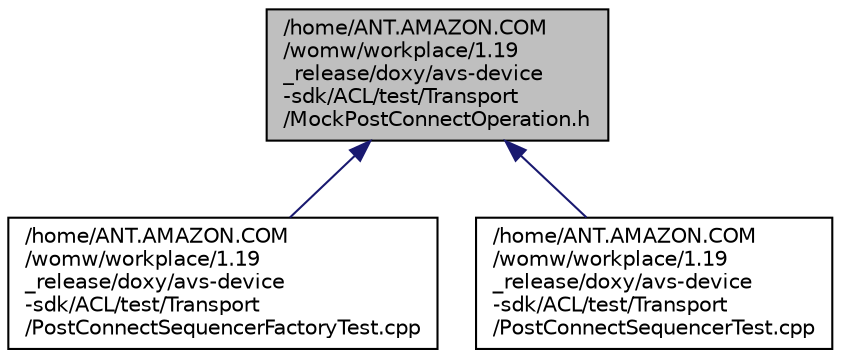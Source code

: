 digraph "/home/ANT.AMAZON.COM/womw/workplace/1.19_release/doxy/avs-device-sdk/ACL/test/Transport/MockPostConnectOperation.h"
{
  edge [fontname="Helvetica",fontsize="10",labelfontname="Helvetica",labelfontsize="10"];
  node [fontname="Helvetica",fontsize="10",shape=record];
  Node17 [label="/home/ANT.AMAZON.COM\l/womw/workplace/1.19\l_release/doxy/avs-device\l-sdk/ACL/test/Transport\l/MockPostConnectOperation.h",height=0.2,width=0.4,color="black", fillcolor="grey75", style="filled", fontcolor="black"];
  Node17 -> Node18 [dir="back",color="midnightblue",fontsize="10",style="solid",fontname="Helvetica"];
  Node18 [label="/home/ANT.AMAZON.COM\l/womw/workplace/1.19\l_release/doxy/avs-device\l-sdk/ACL/test/Transport\l/PostConnectSequencerFactoryTest.cpp",height=0.2,width=0.4,color="black", fillcolor="white", style="filled",URL="$_post_connect_sequencer_factory_test_8cpp.html"];
  Node17 -> Node19 [dir="back",color="midnightblue",fontsize="10",style="solid",fontname="Helvetica"];
  Node19 [label="/home/ANT.AMAZON.COM\l/womw/workplace/1.19\l_release/doxy/avs-device\l-sdk/ACL/test/Transport\l/PostConnectSequencerTest.cpp",height=0.2,width=0.4,color="black", fillcolor="white", style="filled",URL="$_post_connect_sequencer_test_8cpp.html"];
}
